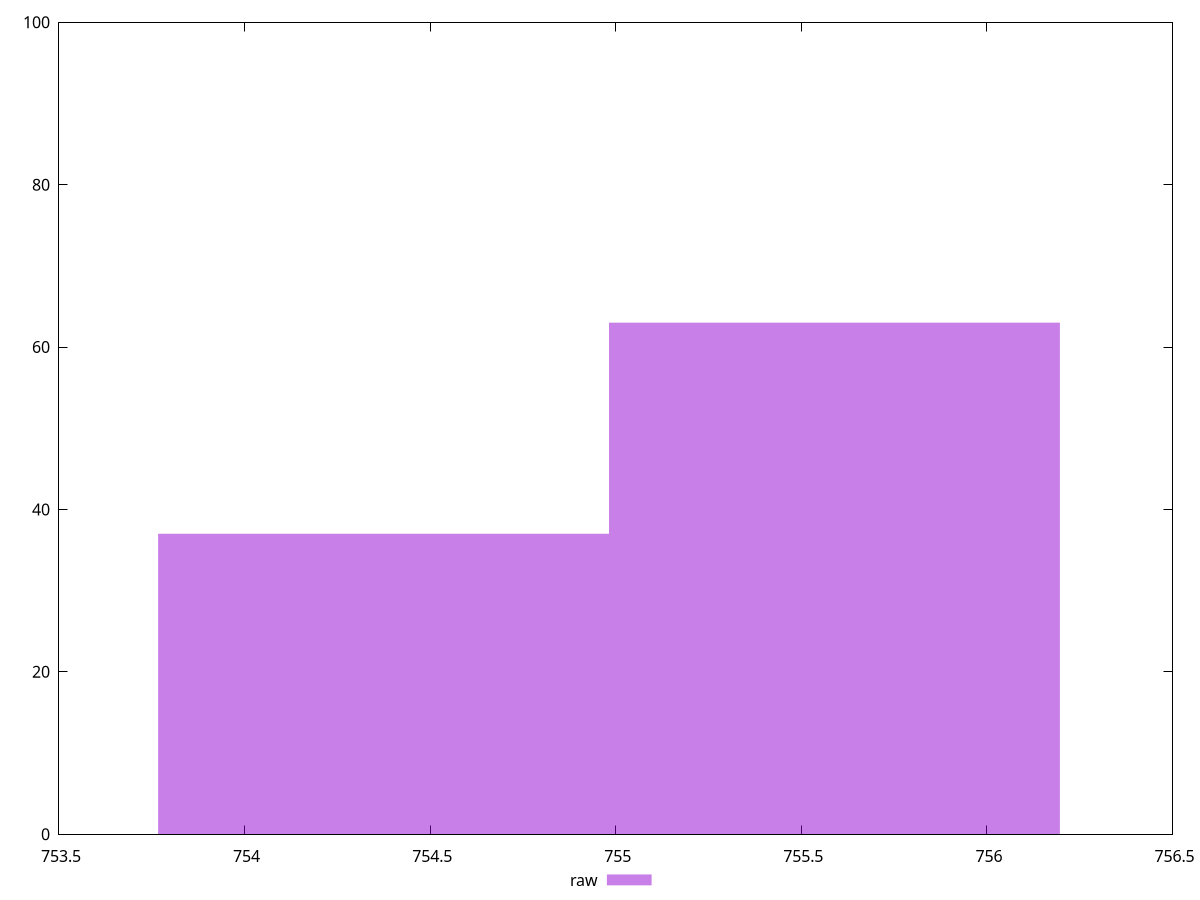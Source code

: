 reset
set terminal svg size 640, 490 enhanced background rgb 'white'
set output "reprap/uses-rel-preload/samples/pages+cached+noexternal+nocss/raw/histogram.svg"

$raw <<EOF
755.5892181817918 63
754.3744445191201 37
EOF

set key outside below
set boxwidth 1.214773662671691
set yrange [0:100]
set style fill transparent solid 0.5 noborder

plot \
  $raw title "raw" with boxes, \


reset